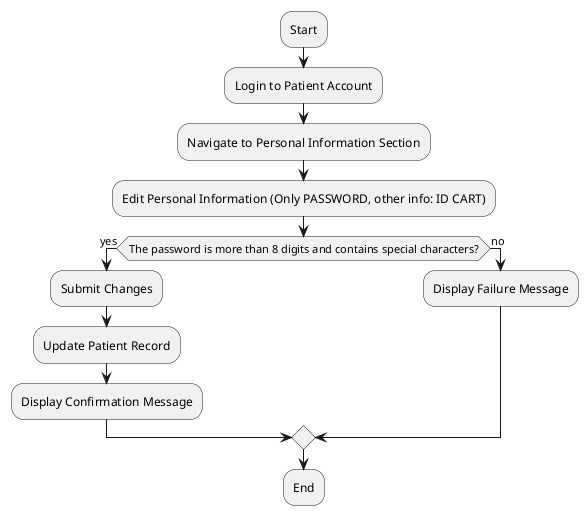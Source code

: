 @startuml ChangePersonalInfo
:Start;
:Login to Patient Account;
  :Navigate to Personal Information Section;
  :Edit Personal Information (Only PASSWORD, other info: ID CART);
  if (The password is more than 8 digits and contains special characters?) then (yes)
  :Submit Changes;
  :Update Patient Record;
  :Display Confirmation Message;
else (no)
  :Display Failure Message;
endif
:End;
@enduml